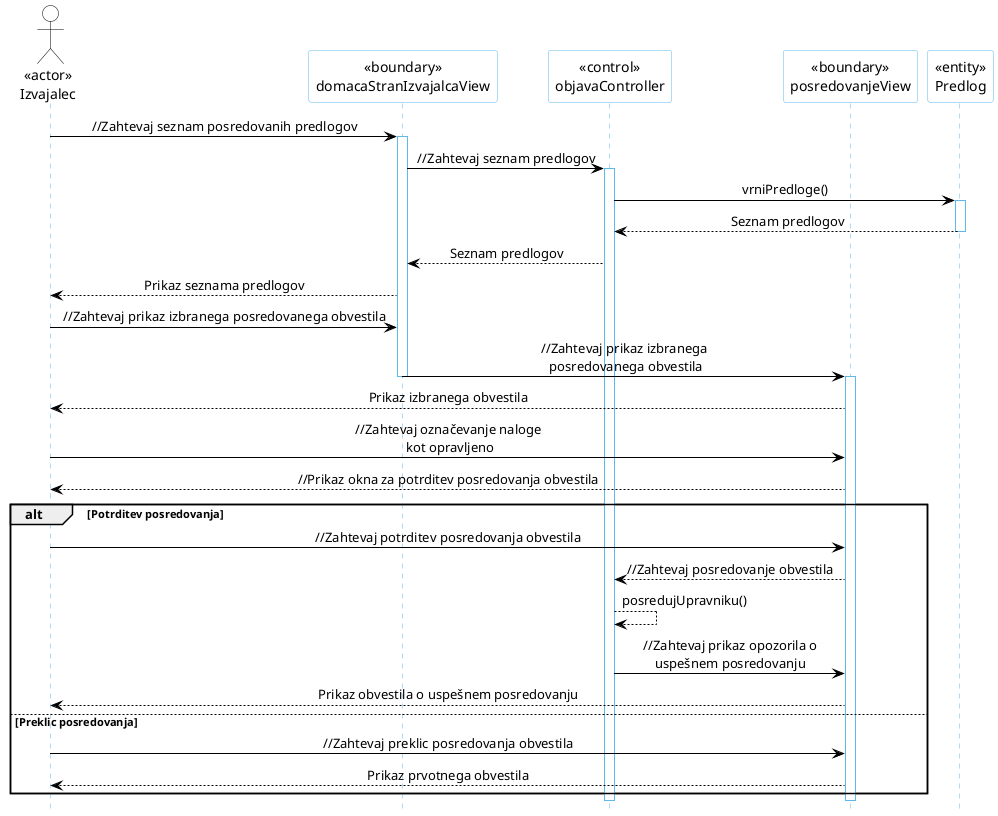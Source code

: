 @startuml
hide footbox

skinparam backgroundcolor transparent
skinparam defaultTextAlignment center
skinparam actorBorderColor black
skinparam actorBackgroundColor white
skinparam arrowColor black  
skinparam sequenceLifeLineBorderColor #5FB8EC
skinparam sequenceParticipantBorderColor #5FB8EC
skinparam sequenceParticipantBackgroundColor white

actor Uporabnik as "<<actor>>\nIzvajalec"
participant domacaStranIzvajalcaView as "<<boundary>>\ndomacaStranIzvajalcaView"
participant objavaController as "<<control>>\nobjavaController"
participant posredovanjeView as "<<boundary>>\nposredovanjeView"

participant Predlog as "<<entity>>\nPredlog"

Uporabnik -> domacaStranIzvajalcaView: //Zahtevaj seznam posredovanih predlogov
activate domacaStranIzvajalcaView
domacaStranIzvajalcaView -> objavaController: //Zahtevaj seznam predlogov
activate objavaController
objavaController -> Predlog: vrniPredloge()
activate Predlog
Predlog --> objavaController: Seznam predlogov
deactivate Predlog
objavaController --> domacaStranIzvajalcaView: Seznam predlogov
domacaStranIzvajalcaView --> Uporabnik: Prikaz seznama predlogov

Uporabnik -> domacaStranIzvajalcaView: //Zahtevaj prikaz izbranega posredovanega obvestila
domacaStranIzvajalcaView -> posredovanjeView: //Zahtevaj prikaz izbranega\n posredovanega obvestila
deactivate domacaStranIzvajalcaView
activate posredovanjeView
posredovanjeView --> Uporabnik: Prikaz izbranega obvestila

Uporabnik -> posredovanjeView: //Zahtevaj označevanje naloge\n kot opravljeno
posredovanjeView --> Uporabnik: //Prikaz okna za potrditev posredovanja obvestila

alt Potrditev posredovanja
Uporabnik -> posredovanjeView: //Zahtevaj potrditev posredovanja obvestila
posredovanjeView --> objavaController: //Zahtevaj posredovanje obvestila
objavaController --> objavaController: posredujUpravniku()
objavaController -> posredovanjeView: //Zahtevaj prikaz opozorila o\nuspešnem posredovanju
posredovanjeView --> Uporabnik: Prikaz obvestila o uspešnem posredovanju

else Preklic posredovanja
Uporabnik -> posredovanjeView: //Zahtevaj preklic posredovanja obvestila
posredovanjeView --> Uporabnik: Prikaz prvotnega obvestila
end
deactivate posredovanjeView
deactivate objavaController
@enduml